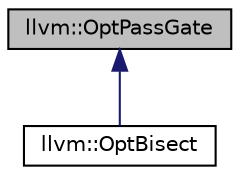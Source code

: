 digraph "llvm::OptPassGate"
{
 // LATEX_PDF_SIZE
  bgcolor="transparent";
  edge [fontname="Helvetica",fontsize="10",labelfontname="Helvetica",labelfontsize="10"];
  node [fontname="Helvetica",fontsize="10",shape=record];
  Node1 [label="llvm::OptPassGate",height=0.2,width=0.4,color="black", fillcolor="grey75", style="filled", fontcolor="black",tooltip="Extensions to this class implement mechanisms to disable passes and individual optimizations at compi..."];
  Node1 -> Node2 [dir="back",color="midnightblue",fontsize="10",style="solid",fontname="Helvetica"];
  Node2 [label="llvm::OptBisect",height=0.2,width=0.4,color="black",URL="$classllvm_1_1OptBisect.html",tooltip="This class implements a mechanism to disable passes and individual optimizations at compile time base..."];
}
